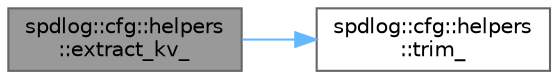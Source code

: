 digraph "spdlog::cfg::helpers::extract_kv_"
{
 // LATEX_PDF_SIZE
  bgcolor="transparent";
  edge [fontname=Helvetica,fontsize=10,labelfontname=Helvetica,labelfontsize=10];
  node [fontname=Helvetica,fontsize=10,shape=box,height=0.2,width=0.4];
  rankdir="LR";
  Node1 [id="Node000001",label="spdlog::cfg::helpers\l::extract_kv_",height=0.2,width=0.4,color="gray40", fillcolor="grey60", style="filled", fontcolor="black",tooltip=" "];
  Node1 -> Node2 [id="edge2_Node000001_Node000002",color="steelblue1",style="solid",tooltip=" "];
  Node2 [id="Node000002",label="spdlog::cfg::helpers\l::trim_",height=0.2,width=0.4,color="grey40", fillcolor="white", style="filled",URL="$namespacespdlog_1_1cfg_1_1helpers.html#ad1d62b4f776aa97530a653f3079e1f00",tooltip=" "];
}
